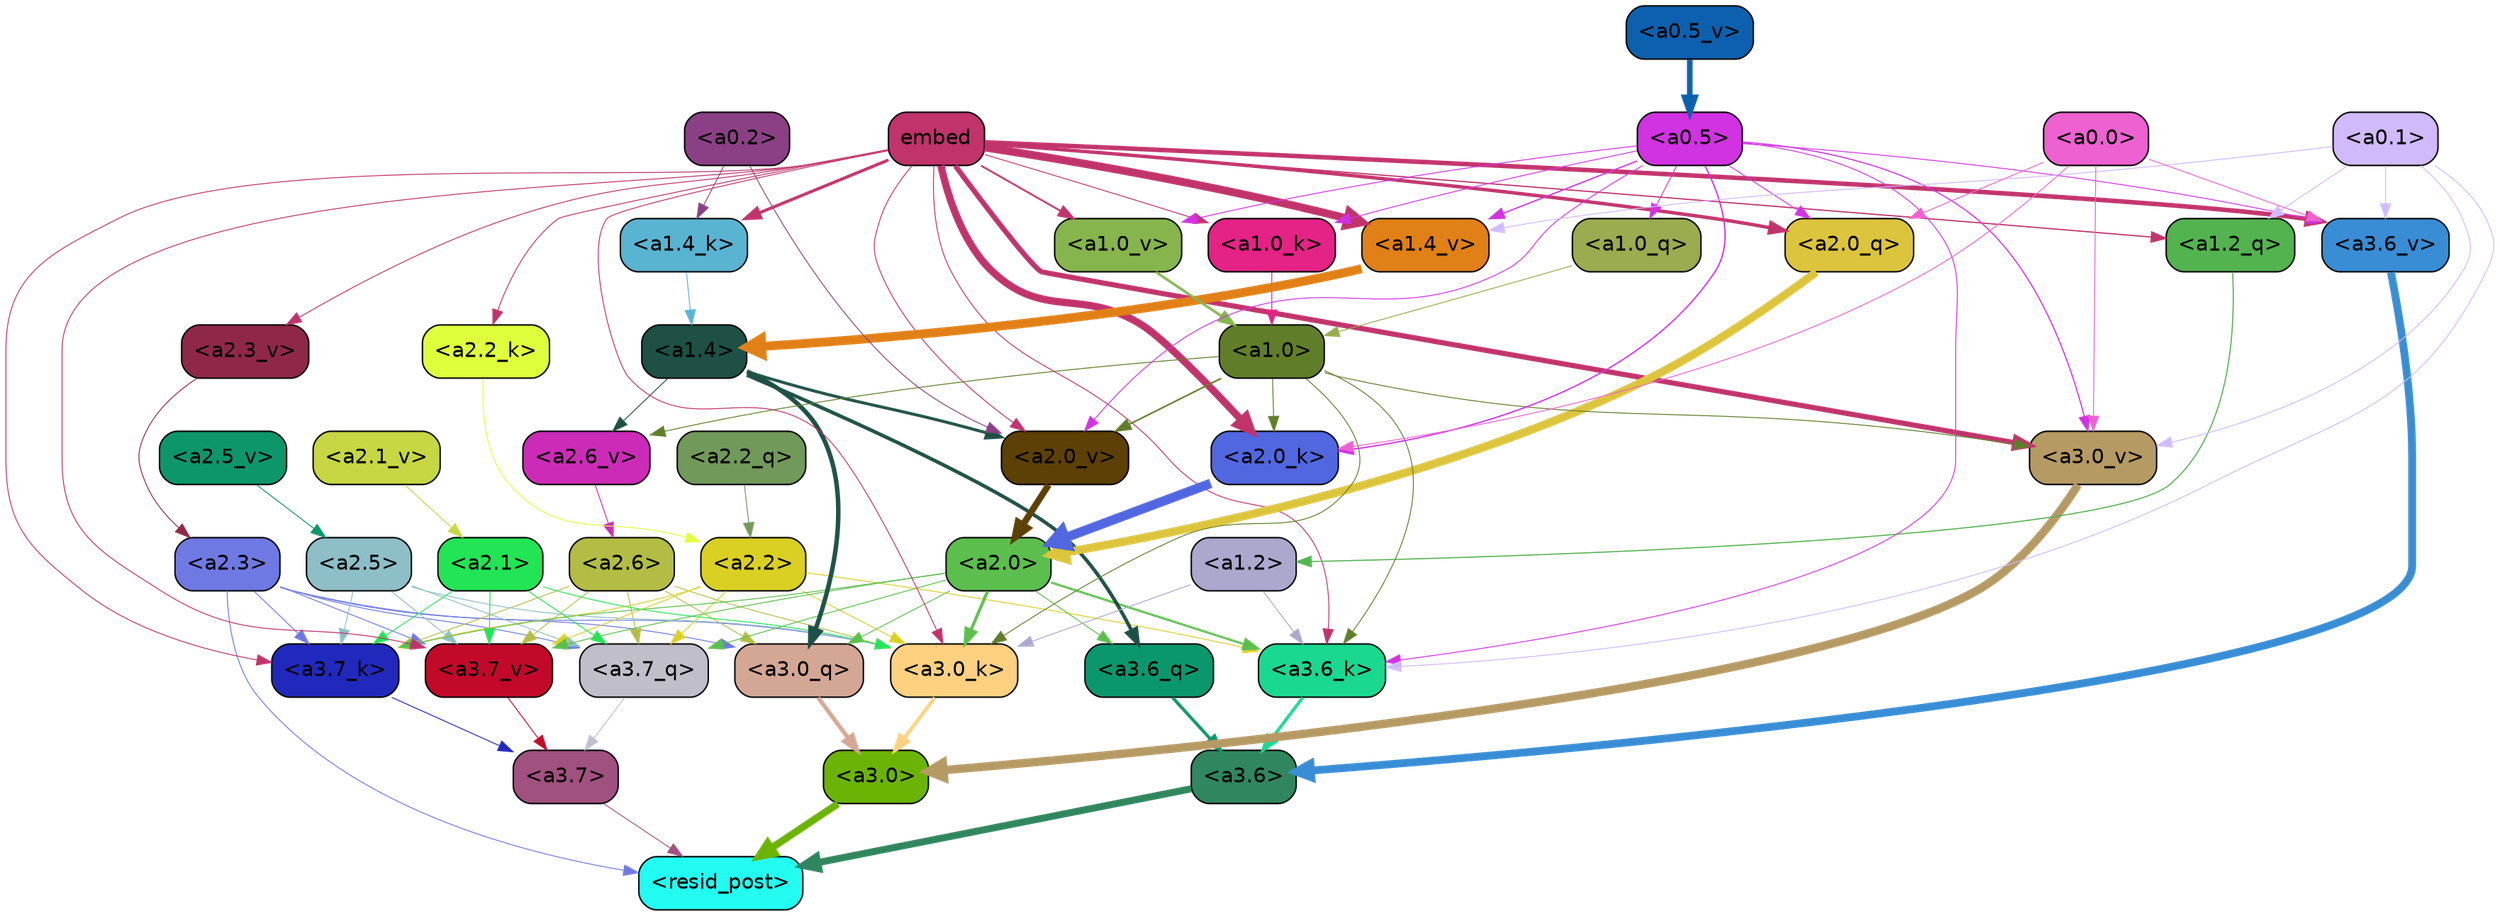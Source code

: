 strict digraph "" {
	graph [bgcolor=transparent,
		layout=dot,
		overlap=false,
		splines=true
	];
	"<a3.7>"	[color=black,
		fillcolor="#a0517f",
		fontname=Helvetica,
		shape=box,
		style="filled, rounded"];
	"<resid_post>"	[color=black,
		fillcolor="#22fcf1",
		fontname=Helvetica,
		shape=box,
		style="filled, rounded"];
	"<a3.7>" -> "<resid_post>"	[color="#a0517f",
		penwidth=0.6];
	"<a3.6>"	[color=black,
		fillcolor="#30865e",
		fontname=Helvetica,
		shape=box,
		style="filled, rounded"];
	"<a3.6>" -> "<resid_post>"	[color="#30865e",
		penwidth=4.7534414529800415];
	"<a3.0>"	[color=black,
		fillcolor="#6bb406",
		fontname=Helvetica,
		shape=box,
		style="filled, rounded"];
	"<a3.0>" -> "<resid_post>"	[color="#6bb406",
		penwidth=4.898576855659485];
	"<a2.3>"	[color=black,
		fillcolor="#6f79e3",
		fontname=Helvetica,
		shape=box,
		style="filled, rounded"];
	"<a2.3>" -> "<resid_post>"	[color="#6f79e3",
		penwidth=0.6];
	"<a3.7_q>"	[color=black,
		fillcolor="#bfbec9",
		fontname=Helvetica,
		shape=box,
		style="filled, rounded"];
	"<a2.3>" -> "<a3.7_q>"	[color="#6f79e3",
		penwidth=0.6];
	"<a3.0_q>"	[color=black,
		fillcolor="#d4a795",
		fontname=Helvetica,
		shape=box,
		style="filled, rounded"];
	"<a2.3>" -> "<a3.0_q>"	[color="#6f79e3",
		penwidth=0.6];
	"<a3.7_k>"	[color=black,
		fillcolor="#2129bd",
		fontname=Helvetica,
		shape=box,
		style="filled, rounded"];
	"<a2.3>" -> "<a3.7_k>"	[color="#6f79e3",
		penwidth=0.6];
	"<a3.0_k>"	[color=black,
		fillcolor="#fdd180",
		fontname=Helvetica,
		shape=box,
		style="filled, rounded"];
	"<a2.3>" -> "<a3.0_k>"	[color="#6f79e3",
		penwidth=0.6];
	"<a3.7_v>"	[color=black,
		fillcolor="#c2092a",
		fontname=Helvetica,
		shape=box,
		style="filled, rounded"];
	"<a2.3>" -> "<a3.7_v>"	[color="#6f79e3",
		penwidth=0.6];
	"<a3.7_q>" -> "<a3.7>"	[color="#bfbec9",
		penwidth=0.6];
	"<a3.6_q>"	[color=black,
		fillcolor="#0b976d",
		fontname=Helvetica,
		shape=box,
		style="filled, rounded"];
	"<a3.6_q>" -> "<a3.6>"	[color="#0b976d",
		penwidth=2.160832464694977];
	"<a3.0_q>" -> "<a3.0>"	[color="#d4a795",
		penwidth=2.870753765106201];
	"<a3.7_k>" -> "<a3.7>"	[color="#2129bd",
		penwidth=0.6];
	"<a3.6_k>"	[color=black,
		fillcolor="#1ad890",
		fontname=Helvetica,
		shape=box,
		style="filled, rounded"];
	"<a3.6_k>" -> "<a3.6>"	[color="#1ad890",
		penwidth=2.13908451795578];
	"<a3.0_k>" -> "<a3.0>"	[color="#fdd180",
		penwidth=2.520303964614868];
	"<a3.7_v>" -> "<a3.7>"	[color="#c2092a",
		penwidth=0.6];
	"<a3.6_v>"	[color=black,
		fillcolor="#388dd4",
		fontname=Helvetica,
		shape=box,
		style="filled, rounded"];
	"<a3.6_v>" -> "<a3.6>"	[color="#388dd4",
		penwidth=5.297133803367615];
	"<a3.0_v>"	[color=black,
		fillcolor="#b69a64",
		fontname=Helvetica,
		shape=box,
		style="filled, rounded"];
	"<a3.0_v>" -> "<a3.0>"	[color="#b69a64",
		penwidth=5.680712580680847];
	"<a2.6>"	[color=black,
		fillcolor="#b3bd45",
		fontname=Helvetica,
		shape=box,
		style="filled, rounded"];
	"<a2.6>" -> "<a3.7_q>"	[color="#b3bd45",
		penwidth=0.6];
	"<a2.6>" -> "<a3.0_q>"	[color="#b3bd45",
		penwidth=0.6];
	"<a2.6>" -> "<a3.7_k>"	[color="#b3bd45",
		penwidth=0.6];
	"<a2.6>" -> "<a3.0_k>"	[color="#b3bd45",
		penwidth=0.6];
	"<a2.6>" -> "<a3.7_v>"	[color="#b3bd45",
		penwidth=0.6];
	"<a2.5>"	[color=black,
		fillcolor="#8ebec7",
		fontname=Helvetica,
		shape=box,
		style="filled, rounded"];
	"<a2.5>" -> "<a3.7_q>"	[color="#8ebec7",
		penwidth=0.6];
	"<a2.5>" -> "<a3.7_k>"	[color="#8ebec7",
		penwidth=0.6];
	"<a2.5>" -> "<a3.0_k>"	[color="#8ebec7",
		penwidth=0.6];
	"<a2.5>" -> "<a3.7_v>"	[color="#8ebec7",
		penwidth=0.6];
	"<a2.2>"	[color=black,
		fillcolor="#dad023",
		fontname=Helvetica,
		shape=box,
		style="filled, rounded"];
	"<a2.2>" -> "<a3.7_q>"	[color="#dad023",
		penwidth=0.6];
	"<a2.2>" -> "<a3.7_k>"	[color="#dad023",
		penwidth=0.6];
	"<a2.2>" -> "<a3.6_k>"	[color="#dad023",
		penwidth=0.6];
	"<a2.2>" -> "<a3.0_k>"	[color="#dad023",
		penwidth=0.6];
	"<a2.2>" -> "<a3.7_v>"	[color="#dad023",
		penwidth=0.6];
	"<a2.1>"	[color=black,
		fillcolor="#21e554",
		fontname=Helvetica,
		shape=box,
		style="filled, rounded"];
	"<a2.1>" -> "<a3.7_q>"	[color="#21e554",
		penwidth=0.6];
	"<a2.1>" -> "<a3.7_k>"	[color="#21e554",
		penwidth=0.6];
	"<a2.1>" -> "<a3.0_k>"	[color="#21e554",
		penwidth=0.6];
	"<a2.1>" -> "<a3.7_v>"	[color="#21e554",
		penwidth=0.6];
	"<a2.0>"	[color=black,
		fillcolor="#5cbe4d",
		fontname=Helvetica,
		shape=box,
		style="filled, rounded"];
	"<a2.0>" -> "<a3.7_q>"	[color="#5cbe4d",
		penwidth=0.6];
	"<a2.0>" -> "<a3.6_q>"	[color="#5cbe4d",
		penwidth=0.6];
	"<a2.0>" -> "<a3.0_q>"	[color="#5cbe4d",
		penwidth=0.6];
	"<a2.0>" -> "<a3.7_k>"	[color="#5cbe4d",
		penwidth=0.6];
	"<a2.0>" -> "<a3.6_k>"	[color="#5cbe4d",
		penwidth=1.4807794839143753];
	"<a2.0>" -> "<a3.0_k>"	[color="#5cbe4d",
		penwidth=2.095262974500656];
	"<a2.0>" -> "<a3.7_v>"	[color="#5cbe4d",
		penwidth=0.6];
	"<a1.4>"	[color=black,
		fillcolor="#1e5045",
		fontname=Helvetica,
		shape=box,
		style="filled, rounded"];
	"<a1.4>" -> "<a3.6_q>"	[color="#1e5045",
		penwidth=2.425799250602722];
	"<a1.4>" -> "<a3.0_q>"	[color="#1e5045",
		penwidth=3.0341034531593323];
	"<a2.6_v>"	[color=black,
		fillcolor="#cc2bb7",
		fontname=Helvetica,
		shape=box,
		style="filled, rounded"];
	"<a1.4>" -> "<a2.6_v>"	[color="#1e5045",
		penwidth=0.6];
	"<a2.0_v>"	[color=black,
		fillcolor="#5d4005",
		fontname=Helvetica,
		shape=box,
		style="filled, rounded"];
	"<a1.4>" -> "<a2.0_v>"	[color="#1e5045",
		penwidth=2.007302835583687];
	embed	[color=black,
		fillcolor="#c0336b",
		fontname=Helvetica,
		shape=box,
		style="filled, rounded"];
	embed -> "<a3.7_k>"	[color="#c0336b",
		penwidth=0.6];
	embed -> "<a3.6_k>"	[color="#c0336b",
		penwidth=0.6];
	embed -> "<a3.0_k>"	[color="#c0336b",
		penwidth=0.6];
	embed -> "<a3.7_v>"	[color="#c0336b",
		penwidth=0.6];
	embed -> "<a3.6_v>"	[color="#c0336b",
		penwidth=3.067279100418091];
	embed -> "<a3.0_v>"	[color="#c0336b",
		penwidth=3.5202720761299133];
	"<a2.0_q>"	[color=black,
		fillcolor="#dcc43d",
		fontname=Helvetica,
		shape=box,
		style="filled, rounded"];
	embed -> "<a2.0_q>"	[color="#c0336b",
		penwidth=2.339468687772751];
	"<a2.2_k>"	[color=black,
		fillcolor="#dfff3d",
		fontname=Helvetica,
		shape=box,
		style="filled, rounded"];
	embed -> "<a2.2_k>"	[color="#c0336b",
		penwidth=0.6];
	"<a2.0_k>"	[color=black,
		fillcolor="#5167e0",
		fontname=Helvetica,
		shape=box,
		style="filled, rounded"];
	embed -> "<a2.0_k>"	[color="#c0336b",
		penwidth=4.9759310483932495];
	"<a2.3_v>"	[color=black,
		fillcolor="#8f2848",
		fontname=Helvetica,
		shape=box,
		style="filled, rounded"];
	embed -> "<a2.3_v>"	[color="#c0336b",
		penwidth=0.6];
	embed -> "<a2.0_v>"	[color="#c0336b",
		penwidth=0.6];
	"<a1.2_q>"	[color=black,
		fillcolor="#53b34e",
		fontname=Helvetica,
		shape=box,
		style="filled, rounded"];
	embed -> "<a1.2_q>"	[color="#c0336b",
		penwidth=0.8262195587158203];
	"<a1.4_k>"	[color=black,
		fillcolor="#59b4d2",
		fontname=Helvetica,
		shape=box,
		style="filled, rounded"];
	embed -> "<a1.4_k>"	[color="#c0336b",
		penwidth=2.0715588331222534];
	"<a1.0_k>"	[color=black,
		fillcolor="#e52285",
		fontname=Helvetica,
		shape=box,
		style="filled, rounded"];
	embed -> "<a1.0_k>"	[color="#c0336b",
		penwidth=0.6];
	"<a1.4_v>"	[color=black,
		fillcolor="#e08016",
		fontname=Helvetica,
		shape=box,
		style="filled, rounded"];
	embed -> "<a1.4_v>"	[color="#c0336b",
		penwidth=5.3763720989227295];
	"<a1.0_v>"	[color=black,
		fillcolor="#86b44d",
		fontname=Helvetica,
		shape=box,
		style="filled, rounded"];
	embed -> "<a1.0_v>"	[color="#c0336b",
		penwidth=1.232791244983673];
	"<a1.2>"	[color=black,
		fillcolor="#aba7cd",
		fontname=Helvetica,
		shape=box,
		style="filled, rounded"];
	"<a1.2>" -> "<a3.6_k>"	[color="#aba7cd",
		penwidth=0.6];
	"<a1.2>" -> "<a3.0_k>"	[color="#aba7cd",
		penwidth=0.6];
	"<a1.0>"	[color=black,
		fillcolor="#607e2a",
		fontname=Helvetica,
		shape=box,
		style="filled, rounded"];
	"<a1.0>" -> "<a3.6_k>"	[color="#607e2a",
		penwidth=0.6];
	"<a1.0>" -> "<a3.0_k>"	[color="#607e2a",
		penwidth=0.6];
	"<a1.0>" -> "<a3.0_v>"	[color="#607e2a",
		penwidth=0.6];
	"<a1.0>" -> "<a2.0_k>"	[color="#607e2a",
		penwidth=0.6];
	"<a1.0>" -> "<a2.6_v>"	[color="#607e2a",
		penwidth=0.6];
	"<a1.0>" -> "<a2.0_v>"	[color="#607e2a",
		penwidth=1.0943371653556824];
	"<a0.5>"	[color=black,
		fillcolor="#d132e2",
		fontname=Helvetica,
		shape=box,
		style="filled, rounded"];
	"<a0.5>" -> "<a3.6_k>"	[color="#d132e2",
		penwidth=0.6];
	"<a0.5>" -> "<a3.6_v>"	[color="#d132e2",
		penwidth=0.6];
	"<a0.5>" -> "<a3.0_v>"	[color="#d132e2",
		penwidth=0.764040544629097];
	"<a0.5>" -> "<a2.0_q>"	[color="#d132e2",
		penwidth=0.6];
	"<a0.5>" -> "<a2.0_k>"	[color="#d132e2",
		penwidth=0.8956001400947571];
	"<a0.5>" -> "<a2.0_v>"	[color="#d132e2",
		penwidth=0.6];
	"<a1.0_q>"	[color=black,
		fillcolor="#9aab50",
		fontname=Helvetica,
		shape=box,
		style="filled, rounded"];
	"<a0.5>" -> "<a1.0_q>"	[color="#d132e2",
		penwidth=0.6];
	"<a0.5>" -> "<a1.0_k>"	[color="#d132e2",
		penwidth=0.6];
	"<a0.5>" -> "<a1.4_v>"	[color="#d132e2",
		penwidth=0.8774083852767944];
	"<a0.5>" -> "<a1.0_v>"	[color="#d132e2",
		penwidth=0.6];
	"<a0.1>"	[color=black,
		fillcolor="#d1bafc",
		fontname=Helvetica,
		shape=box,
		style="filled, rounded"];
	"<a0.1>" -> "<a3.6_k>"	[color="#d1bafc",
		penwidth=0.6];
	"<a0.1>" -> "<a3.6_v>"	[color="#d1bafc",
		penwidth=0.6];
	"<a0.1>" -> "<a3.0_v>"	[color="#d1bafc",
		penwidth=0.6];
	"<a0.1>" -> "<a1.2_q>"	[color="#d1bafc",
		penwidth=0.6];
	"<a0.1>" -> "<a1.4_v>"	[color="#d1bafc",
		penwidth=0.6];
	"<a0.0>"	[color=black,
		fillcolor="#ed61d0",
		fontname=Helvetica,
		shape=box,
		style="filled, rounded"];
	"<a0.0>" -> "<a3.6_v>"	[color="#ed61d0",
		penwidth=0.6];
	"<a0.0>" -> "<a3.0_v>"	[color="#ed61d0",
		penwidth=0.6];
	"<a0.0>" -> "<a2.0_q>"	[color="#ed61d0",
		penwidth=0.6];
	"<a0.0>" -> "<a2.0_k>"	[color="#ed61d0",
		penwidth=0.6];
	"<a2.2_q>"	[color=black,
		fillcolor="#71995a",
		fontname=Helvetica,
		shape=box,
		style="filled, rounded"];
	"<a2.2_q>" -> "<a2.2>"	[color="#71995a",
		penwidth=0.6];
	"<a2.0_q>" -> "<a2.0>"	[color="#dcc43d",
		penwidth=5.606565475463867];
	"<a2.2_k>" -> "<a2.2>"	[color="#dfff3d",
		penwidth=0.6];
	"<a2.0_k>" -> "<a2.0>"	[color="#5167e0",
		penwidth=6.344284534454346];
	"<a2.6_v>" -> "<a2.6>"	[color="#cc2bb7",
		penwidth=0.6];
	"<a2.5_v>"	[color=black,
		fillcolor="#0e966b",
		fontname=Helvetica,
		shape=box,
		style="filled, rounded"];
	"<a2.5_v>" -> "<a2.5>"	[color="#0e966b",
		penwidth=0.6];
	"<a2.3_v>" -> "<a2.3>"	[color="#8f2848",
		penwidth=0.6];
	"<a2.1_v>"	[color=black,
		fillcolor="#c7d743",
		fontname=Helvetica,
		shape=box,
		style="filled, rounded"];
	"<a2.1_v>" -> "<a2.1>"	[color="#c7d743",
		penwidth=0.6];
	"<a2.0_v>" -> "<a2.0>"	[color="#5d4005",
		penwidth=4.422677040100098];
	"<a0.2>"	[color=black,
		fillcolor="#8b4085",
		fontname=Helvetica,
		shape=box,
		style="filled, rounded"];
	"<a0.2>" -> "<a2.0_v>"	[color="#8b4085",
		penwidth=0.6];
	"<a0.2>" -> "<a1.4_k>"	[color="#8b4085",
		penwidth=0.6];
	"<a1.2_q>" -> "<a1.2>"	[color="#53b34e",
		penwidth=0.7570515871047974];
	"<a1.0_q>" -> "<a1.0>"	[color="#9aab50",
		penwidth=0.6];
	"<a1.4_k>" -> "<a1.4>"	[color="#59b4d2",
		penwidth=0.6];
	"<a1.0_k>" -> "<a1.0>"	[color="#e52285",
		penwidth=0.6];
	"<a1.4_v>" -> "<a1.4>"	[color="#e08016",
		penwidth=6.0194467306137085];
	"<a1.0_v>" -> "<a1.0>"	[color="#86b44d",
		penwidth=1.738280937075615];
	"<a0.5_v>"	[color=black,
		fillcolor="#0d60ae",
		fontname=Helvetica,
		shape=box,
		style="filled, rounded"];
	"<a0.5_v>" -> "<a0.5>"	[color="#0d60ae",
		penwidth=3.7962711341679096];
}
